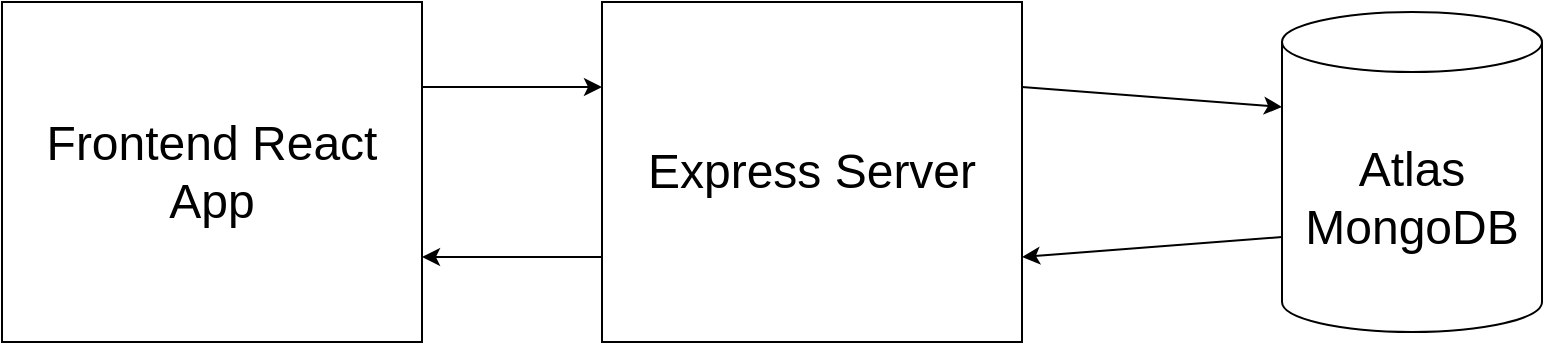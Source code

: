 <mxfile>
    <diagram id="Rd_CWGYvvX_Tz4LZkc5Z" name="Page-1">
        <mxGraphModel dx="1197" dy="945" grid="1" gridSize="10" guides="1" tooltips="1" connect="1" arrows="1" fold="1" page="1" pageScale="1" pageWidth="827" pageHeight="1169" math="0" shadow="0">
            <root>
                <mxCell id="0"/>
                <mxCell id="1" parent="0"/>
                <mxCell id="6" style="edgeStyle=none;html=1;exitX=1;exitY=0.25;exitDx=0;exitDy=0;entryX=0;entryY=0.25;entryDx=0;entryDy=0;fontSize=24;" edge="1" parent="1" source="2" target="4">
                    <mxGeometry relative="1" as="geometry"/>
                </mxCell>
                <mxCell id="2" value="&lt;font style=&quot;font-size: 24px&quot;&gt;Frontend React App&lt;/font&gt;" style="rounded=0;whiteSpace=wrap;html=1;" vertex="1" parent="1">
                    <mxGeometry x="20" y="330" width="210" height="170" as="geometry"/>
                </mxCell>
                <mxCell id="7" style="edgeStyle=none;html=1;exitX=0;exitY=0.75;exitDx=0;exitDy=0;entryX=1;entryY=0.75;entryDx=0;entryDy=0;fontSize=24;" edge="1" parent="1" source="4" target="2">
                    <mxGeometry relative="1" as="geometry"/>
                </mxCell>
                <mxCell id="10" style="edgeStyle=none;html=1;exitX=1;exitY=0.25;exitDx=0;exitDy=0;entryX=0;entryY=0;entryDx=0;entryDy=47.5;entryPerimeter=0;fontSize=24;" edge="1" parent="1" source="4" target="8">
                    <mxGeometry relative="1" as="geometry"/>
                </mxCell>
                <mxCell id="4" value="&lt;font style=&quot;font-size: 24px&quot;&gt;Express Server&lt;/font&gt;" style="rounded=0;whiteSpace=wrap;html=1;" vertex="1" parent="1">
                    <mxGeometry x="320" y="330" width="210" height="170" as="geometry"/>
                </mxCell>
                <mxCell id="11" style="edgeStyle=none;html=1;exitX=0;exitY=0;exitDx=0;exitDy=112.5;exitPerimeter=0;entryX=1;entryY=0.75;entryDx=0;entryDy=0;fontSize=24;" edge="1" parent="1" source="8" target="4">
                    <mxGeometry relative="1" as="geometry"/>
                </mxCell>
                <mxCell id="8" value="Atlas MongoDB" style="shape=cylinder3;whiteSpace=wrap;html=1;boundedLbl=1;backgroundOutline=1;size=15;fontSize=24;" vertex="1" parent="1">
                    <mxGeometry x="660" y="335" width="130" height="160" as="geometry"/>
                </mxCell>
            </root>
        </mxGraphModel>
    </diagram>
</mxfile>